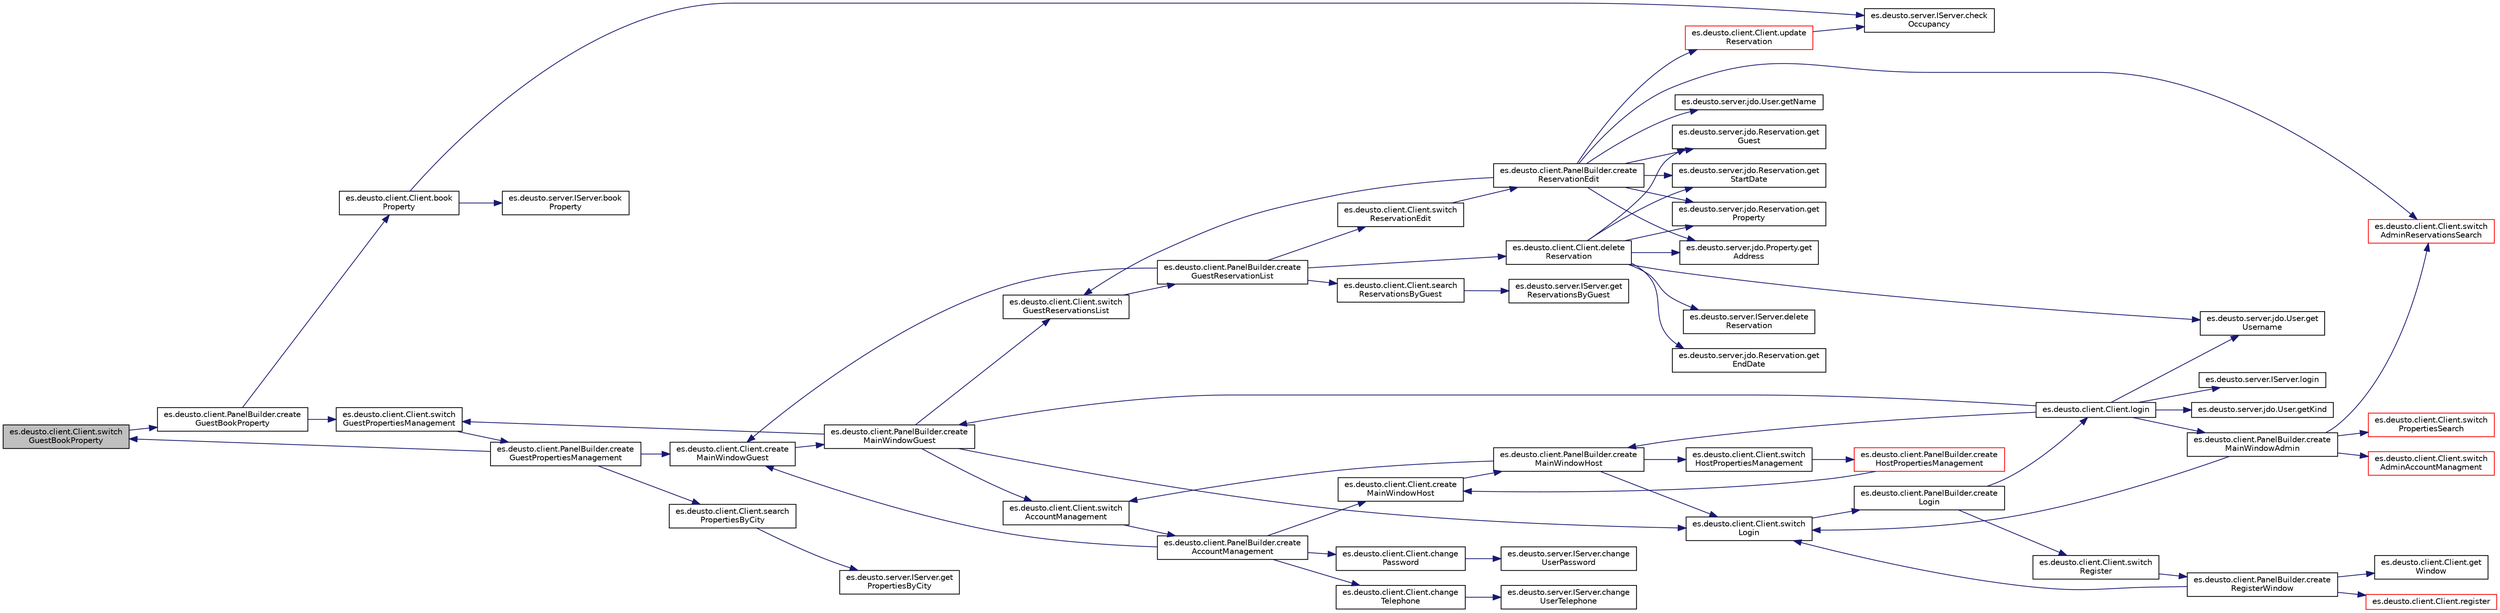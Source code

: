 digraph "es.deusto.client.Client.switchGuestBookProperty"
{
 // LATEX_PDF_SIZE
  edge [fontname="Helvetica",fontsize="10",labelfontname="Helvetica",labelfontsize="10"];
  node [fontname="Helvetica",fontsize="10",shape=record];
  rankdir="LR";
  Node1717 [label="es.deusto.client.Client.switch\lGuestBookProperty",height=0.2,width=0.4,color="black", fillcolor="grey75", style="filled", fontcolor="black",tooltip=" "];
  Node1717 -> Node1718 [color="midnightblue",fontsize="10",style="solid",fontname="Helvetica"];
  Node1718 [label="es.deusto.client.PanelBuilder.create\lGuestBookProperty",height=0.2,width=0.4,color="black", fillcolor="white", style="filled",URL="$classes_1_1deusto_1_1client_1_1_panel_builder.html#a0d6ae6821b7f28f9fffb0d570d6524af",tooltip=" "];
  Node1718 -> Node1719 [color="midnightblue",fontsize="10",style="solid",fontname="Helvetica"];
  Node1719 [label="es.deusto.client.Client.switch\lGuestPropertiesManagement",height=0.2,width=0.4,color="black", fillcolor="white", style="filled",URL="$classes_1_1deusto_1_1client_1_1_client.html#afd4978131a2d9f94f8a65f4fc2641235",tooltip=" "];
  Node1719 -> Node1720 [color="midnightblue",fontsize="10",style="solid",fontname="Helvetica"];
  Node1720 [label="es.deusto.client.PanelBuilder.create\lGuestPropertiesManagement",height=0.2,width=0.4,color="black", fillcolor="white", style="filled",URL="$classes_1_1deusto_1_1client_1_1_panel_builder.html#a25c2bcc9184c1c014c9daf5d81b89728",tooltip=" "];
  Node1720 -> Node1721 [color="midnightblue",fontsize="10",style="solid",fontname="Helvetica"];
  Node1721 [label="es.deusto.client.Client.search\lPropertiesByCity",height=0.2,width=0.4,color="black", fillcolor="white", style="filled",URL="$classes_1_1deusto_1_1client_1_1_client.html#a2d9b5c673ef56bd5662e8dd4a66d9fc6",tooltip=" "];
  Node1721 -> Node1722 [color="midnightblue",fontsize="10",style="solid",fontname="Helvetica"];
  Node1722 [label="es.deusto.server.IServer.get\lPropertiesByCity",height=0.2,width=0.4,color="black", fillcolor="white", style="filled",URL="$interfacees_1_1deusto_1_1server_1_1_i_server.html#a0790432014b61ed1a65b70c8065f3112",tooltip=" "];
  Node1720 -> Node1717 [color="midnightblue",fontsize="10",style="solid",fontname="Helvetica"];
  Node1720 -> Node1723 [color="midnightblue",fontsize="10",style="solid",fontname="Helvetica"];
  Node1723 [label="es.deusto.client.Client.create\lMainWindowGuest",height=0.2,width=0.4,color="black", fillcolor="white", style="filled",URL="$classes_1_1deusto_1_1client_1_1_client.html#ade35c639554c770d3c2494e98c8ecb5c",tooltip=" "];
  Node1723 -> Node1724 [color="midnightblue",fontsize="10",style="solid",fontname="Helvetica"];
  Node1724 [label="es.deusto.client.PanelBuilder.create\lMainWindowGuest",height=0.2,width=0.4,color="black", fillcolor="white", style="filled",URL="$classes_1_1deusto_1_1client_1_1_panel_builder.html#a8969744356db218b0c7ec2131856433d",tooltip=" "];
  Node1724 -> Node1719 [color="midnightblue",fontsize="10",style="solid",fontname="Helvetica"];
  Node1724 -> Node1725 [color="midnightblue",fontsize="10",style="solid",fontname="Helvetica"];
  Node1725 [label="es.deusto.client.Client.switch\lAccountManagement",height=0.2,width=0.4,color="black", fillcolor="white", style="filled",URL="$classes_1_1deusto_1_1client_1_1_client.html#af82d1b484aaaa288d5e6efc2723fa9bd",tooltip=" "];
  Node1725 -> Node1726 [color="midnightblue",fontsize="10",style="solid",fontname="Helvetica"];
  Node1726 [label="es.deusto.client.PanelBuilder.create\lAccountManagement",height=0.2,width=0.4,color="black", fillcolor="white", style="filled",URL="$classes_1_1deusto_1_1client_1_1_panel_builder.html#aa51d5dd53cd9147ffc99d4b9c5c3026d",tooltip=" "];
  Node1726 -> Node1723 [color="midnightblue",fontsize="10",style="solid",fontname="Helvetica"];
  Node1726 -> Node1727 [color="midnightblue",fontsize="10",style="solid",fontname="Helvetica"];
  Node1727 [label="es.deusto.client.Client.create\lMainWindowHost",height=0.2,width=0.4,color="black", fillcolor="white", style="filled",URL="$classes_1_1deusto_1_1client_1_1_client.html#afd0e78bff5570acbd1f8b06893d3a078",tooltip=" "];
  Node1727 -> Node1728 [color="midnightblue",fontsize="10",style="solid",fontname="Helvetica"];
  Node1728 [label="es.deusto.client.PanelBuilder.create\lMainWindowHost",height=0.2,width=0.4,color="black", fillcolor="white", style="filled",URL="$classes_1_1deusto_1_1client_1_1_panel_builder.html#a0d8f1d6c73010786f5b1765fdc490e4b",tooltip=" "];
  Node1728 -> Node1729 [color="midnightblue",fontsize="10",style="solid",fontname="Helvetica"];
  Node1729 [label="es.deusto.client.Client.switch\lHostPropertiesManagement",height=0.2,width=0.4,color="black", fillcolor="white", style="filled",URL="$classes_1_1deusto_1_1client_1_1_client.html#a19e2021b8e93a30af971bfd07c2a8507",tooltip=" "];
  Node1729 -> Node1730 [color="midnightblue",fontsize="10",style="solid",fontname="Helvetica"];
  Node1730 [label="es.deusto.client.PanelBuilder.create\lHostPropertiesManagement",height=0.2,width=0.4,color="red", fillcolor="white", style="filled",URL="$classes_1_1deusto_1_1client_1_1_panel_builder.html#a163a405546ee36aa7ce547c754b17844",tooltip=" "];
  Node1730 -> Node1727 [color="midnightblue",fontsize="10",style="solid",fontname="Helvetica"];
  Node1728 -> Node1725 [color="midnightblue",fontsize="10",style="solid",fontname="Helvetica"];
  Node1728 -> Node1784 [color="midnightblue",fontsize="10",style="solid",fontname="Helvetica"];
  Node1784 [label="es.deusto.client.Client.switch\lLogin",height=0.2,width=0.4,color="black", fillcolor="white", style="filled",URL="$classes_1_1deusto_1_1client_1_1_client.html#a3649bfd0f4c5465aa12412473082b4a7",tooltip=" "];
  Node1784 -> Node1785 [color="midnightblue",fontsize="10",style="solid",fontname="Helvetica"];
  Node1785 [label="es.deusto.client.PanelBuilder.create\lLogin",height=0.2,width=0.4,color="black", fillcolor="white", style="filled",URL="$classes_1_1deusto_1_1client_1_1_panel_builder.html#a1922794e0ef78f689031499da33f495b",tooltip=" "];
  Node1785 -> Node1786 [color="midnightblue",fontsize="10",style="solid",fontname="Helvetica"];
  Node1786 [label="es.deusto.client.Client.login",height=0.2,width=0.4,color="black", fillcolor="white", style="filled",URL="$classes_1_1deusto_1_1client_1_1_client.html#a5c063d0b51ad320c92aa4d2525d67249",tooltip=" "];
  Node1786 -> Node1787 [color="midnightblue",fontsize="10",style="solid",fontname="Helvetica"];
  Node1787 [label="es.deusto.server.IServer.login",height=0.2,width=0.4,color="black", fillcolor="white", style="filled",URL="$interfacees_1_1deusto_1_1server_1_1_i_server.html#aa89ccd6b34a4dd2bfbd0890b6e5f415b",tooltip=" "];
  Node1786 -> Node1758 [color="midnightblue",fontsize="10",style="solid",fontname="Helvetica"];
  Node1758 [label="es.deusto.server.jdo.User.getKind",height=0.2,width=0.4,color="black", fillcolor="white", style="filled",URL="$classes_1_1deusto_1_1server_1_1jdo_1_1_user.html#a2b769384f6af11b3364933e0843944ed",tooltip=" "];
  Node1786 -> Node1745 [color="midnightblue",fontsize="10",style="solid",fontname="Helvetica"];
  Node1745 [label="es.deusto.client.PanelBuilder.create\lMainWindowAdmin",height=0.2,width=0.4,color="black", fillcolor="white", style="filled",URL="$classes_1_1deusto_1_1client_1_1_panel_builder.html#a32b7942177958f07263535d6d255556b",tooltip=" "];
  Node1745 -> Node1742 [color="midnightblue",fontsize="10",style="solid",fontname="Helvetica"];
  Node1742 [label="es.deusto.client.Client.switch\lPropertiesSearch",height=0.2,width=0.4,color="red", fillcolor="white", style="filled",URL="$classes_1_1deusto_1_1client_1_1_client.html#af87b7fcbe691ef0a31dbc6849a037415",tooltip=" "];
  Node1745 -> Node1746 [color="midnightblue",fontsize="10",style="solid",fontname="Helvetica"];
  Node1746 [label="es.deusto.client.Client.switch\lAdminAccountManagment",height=0.2,width=0.4,color="red", fillcolor="white", style="filled",URL="$classes_1_1deusto_1_1client_1_1_client.html#a2f806363c591a46a42ca419df7ce4ef0",tooltip=" "];
  Node1745 -> Node1765 [color="midnightblue",fontsize="10",style="solid",fontname="Helvetica"];
  Node1765 [label="es.deusto.client.Client.switch\lAdminReservationsSearch",height=0.2,width=0.4,color="red", fillcolor="white", style="filled",URL="$classes_1_1deusto_1_1client_1_1_client.html#a64110a92c5026cc2c23c1989d86164fd",tooltip=" "];
  Node1745 -> Node1784 [color="midnightblue",fontsize="10",style="solid",fontname="Helvetica"];
  Node1786 -> Node1752 [color="midnightblue",fontsize="10",style="solid",fontname="Helvetica"];
  Node1752 [label="es.deusto.server.jdo.User.get\lUsername",height=0.2,width=0.4,color="black", fillcolor="white", style="filled",URL="$classes_1_1deusto_1_1server_1_1jdo_1_1_user.html#a40c65b004382179a33a463bcbb950dd3",tooltip=" "];
  Node1786 -> Node1728 [color="midnightblue",fontsize="10",style="solid",fontname="Helvetica"];
  Node1786 -> Node1724 [color="midnightblue",fontsize="10",style="solid",fontname="Helvetica"];
  Node1785 -> Node1788 [color="midnightblue",fontsize="10",style="solid",fontname="Helvetica"];
  Node1788 [label="es.deusto.client.Client.switch\lRegister",height=0.2,width=0.4,color="black", fillcolor="white", style="filled",URL="$classes_1_1deusto_1_1client_1_1_client.html#a4d905b598ea8ff38f06e9a12b81dcab2",tooltip=" "];
  Node1788 -> Node1789 [color="midnightblue",fontsize="10",style="solid",fontname="Helvetica"];
  Node1789 [label="es.deusto.client.PanelBuilder.create\lRegisterWindow",height=0.2,width=0.4,color="black", fillcolor="white", style="filled",URL="$classes_1_1deusto_1_1client_1_1_panel_builder.html#abb0748521d51c1dcdcdd548f487ef72b",tooltip=" "];
  Node1789 -> Node1784 [color="midnightblue",fontsize="10",style="solid",fontname="Helvetica"];
  Node1789 -> Node1790 [color="midnightblue",fontsize="10",style="solid",fontname="Helvetica"];
  Node1790 [label="es.deusto.client.Client.register",height=0.2,width=0.4,color="red", fillcolor="white", style="filled",URL="$classes_1_1deusto_1_1client_1_1_client.html#a599907253036c996135e9746eb52720d",tooltip=" "];
  Node1789 -> Node1763 [color="midnightblue",fontsize="10",style="solid",fontname="Helvetica"];
  Node1763 [label="es.deusto.client.Client.get\lWindow",height=0.2,width=0.4,color="black", fillcolor="white", style="filled",URL="$classes_1_1deusto_1_1client_1_1_client.html#aa8a6979cc8ca9cf6cdc84471dca759c7",tooltip=" "];
  Node1726 -> Node1799 [color="midnightblue",fontsize="10",style="solid",fontname="Helvetica"];
  Node1799 [label="es.deusto.client.Client.change\lPassword",height=0.2,width=0.4,color="black", fillcolor="white", style="filled",URL="$classes_1_1deusto_1_1client_1_1_client.html#a7740d0de7d7660d4fe79b77e7b8e97a4",tooltip=" "];
  Node1799 -> Node1800 [color="midnightblue",fontsize="10",style="solid",fontname="Helvetica"];
  Node1800 [label="es.deusto.server.IServer.change\lUserPassword",height=0.2,width=0.4,color="black", fillcolor="white", style="filled",URL="$interfacees_1_1deusto_1_1server_1_1_i_server.html#a16bc081b87078110542578ffb7943fe4",tooltip=" "];
  Node1726 -> Node1801 [color="midnightblue",fontsize="10",style="solid",fontname="Helvetica"];
  Node1801 [label="es.deusto.client.Client.change\lTelephone",height=0.2,width=0.4,color="black", fillcolor="white", style="filled",URL="$classes_1_1deusto_1_1client_1_1_client.html#a6b96887d5043449dbb447031ab8c7c78",tooltip=" "];
  Node1801 -> Node1802 [color="midnightblue",fontsize="10",style="solid",fontname="Helvetica"];
  Node1802 [label="es.deusto.server.IServer.change\lUserTelephone",height=0.2,width=0.4,color="black", fillcolor="white", style="filled",URL="$interfacees_1_1deusto_1_1server_1_1_i_server.html#adb55ca52a8379492ff95680e8ac55019",tooltip=" "];
  Node1724 -> Node1777 [color="midnightblue",fontsize="10",style="solid",fontname="Helvetica"];
  Node1777 [label="es.deusto.client.Client.switch\lGuestReservationsList",height=0.2,width=0.4,color="black", fillcolor="white", style="filled",URL="$classes_1_1deusto_1_1client_1_1_client.html#abe4b00051f82e6fcf26c236b711cdf15",tooltip=" "];
  Node1777 -> Node1778 [color="midnightblue",fontsize="10",style="solid",fontname="Helvetica"];
  Node1778 [label="es.deusto.client.PanelBuilder.create\lGuestReservationList",height=0.2,width=0.4,color="black", fillcolor="white", style="filled",URL="$classes_1_1deusto_1_1client_1_1_panel_builder.html#a49dcd798d35c7b9b9c05e1353133afe1",tooltip=" "];
  Node1778 -> Node1779 [color="midnightblue",fontsize="10",style="solid",fontname="Helvetica"];
  Node1779 [label="es.deusto.client.Client.search\lReservationsByGuest",height=0.2,width=0.4,color="black", fillcolor="white", style="filled",URL="$classes_1_1deusto_1_1client_1_1_client.html#a15eb47a39952fc424ab92620ed8f544c",tooltip=" "];
  Node1779 -> Node1780 [color="midnightblue",fontsize="10",style="solid",fontname="Helvetica"];
  Node1780 [label="es.deusto.server.IServer.get\lReservationsByGuest",height=0.2,width=0.4,color="black", fillcolor="white", style="filled",URL="$interfacees_1_1deusto_1_1server_1_1_i_server.html#a21f866c368fc268a18c33408f693d665",tooltip=" "];
  Node1778 -> Node1769 [color="midnightblue",fontsize="10",style="solid",fontname="Helvetica"];
  Node1769 [label="es.deusto.client.Client.delete\lReservation",height=0.2,width=0.4,color="black", fillcolor="white", style="filled",URL="$classes_1_1deusto_1_1client_1_1_client.html#a4cc2595986dac153bfdca8c59fcffdf7",tooltip=" "];
  Node1769 -> Node1770 [color="midnightblue",fontsize="10",style="solid",fontname="Helvetica"];
  Node1770 [label="es.deusto.server.IServer.delete\lReservation",height=0.2,width=0.4,color="black", fillcolor="white", style="filled",URL="$interfacees_1_1deusto_1_1server_1_1_i_server.html#aa2fa87abed70500d4debb14aefe2580d",tooltip=" "];
  Node1769 -> Node1771 [color="midnightblue",fontsize="10",style="solid",fontname="Helvetica"];
  Node1771 [label="es.deusto.server.jdo.Reservation.get\lProperty",height=0.2,width=0.4,color="black", fillcolor="white", style="filled",URL="$classes_1_1deusto_1_1server_1_1jdo_1_1_reservation.html#ad6ba1913be0e45a818ca41e036019def",tooltip=" "];
  Node1769 -> Node1735 [color="midnightblue",fontsize="10",style="solid",fontname="Helvetica"];
  Node1735 [label="es.deusto.server.jdo.Property.get\lAddress",height=0.2,width=0.4,color="black", fillcolor="white", style="filled",URL="$classes_1_1deusto_1_1server_1_1jdo_1_1_property.html#a4a9554abeb32ae08e921626a37957743",tooltip=" "];
  Node1769 -> Node1772 [color="midnightblue",fontsize="10",style="solid",fontname="Helvetica"];
  Node1772 [label="es.deusto.server.jdo.Reservation.get\lGuest",height=0.2,width=0.4,color="black", fillcolor="white", style="filled",URL="$classes_1_1deusto_1_1server_1_1jdo_1_1_reservation.html#af9f20413df2d9da577f3411ac7496f86",tooltip=" "];
  Node1769 -> Node1752 [color="midnightblue",fontsize="10",style="solid",fontname="Helvetica"];
  Node1769 -> Node1773 [color="midnightblue",fontsize="10",style="solid",fontname="Helvetica"];
  Node1773 [label="es.deusto.server.jdo.Reservation.get\lStartDate",height=0.2,width=0.4,color="black", fillcolor="white", style="filled",URL="$classes_1_1deusto_1_1server_1_1jdo_1_1_reservation.html#ac14e287d27d6de58711ae33704fbb256",tooltip=" "];
  Node1769 -> Node1774 [color="midnightblue",fontsize="10",style="solid",fontname="Helvetica"];
  Node1774 [label="es.deusto.server.jdo.Reservation.get\lEndDate",height=0.2,width=0.4,color="black", fillcolor="white", style="filled",URL="$classes_1_1deusto_1_1server_1_1jdo_1_1_reservation.html#a88ce1e14be519e38eafc9b7c2a7f48d3",tooltip=" "];
  Node1778 -> Node1775 [color="midnightblue",fontsize="10",style="solid",fontname="Helvetica"];
  Node1775 [label="es.deusto.client.Client.switch\lReservationEdit",height=0.2,width=0.4,color="black", fillcolor="white", style="filled",URL="$classes_1_1deusto_1_1client_1_1_client.html#a0f4f5c060e44c9d9d6ed08b652612b13",tooltip=" "];
  Node1775 -> Node1776 [color="midnightblue",fontsize="10",style="solid",fontname="Helvetica"];
  Node1776 [label="es.deusto.client.PanelBuilder.create\lReservationEdit",height=0.2,width=0.4,color="black", fillcolor="white", style="filled",URL="$classes_1_1deusto_1_1client_1_1_panel_builder.html#a7c3b05bd40288bf45dc318f9f26a0377",tooltip=" "];
  Node1776 -> Node1771 [color="midnightblue",fontsize="10",style="solid",fontname="Helvetica"];
  Node1776 -> Node1735 [color="midnightblue",fontsize="10",style="solid",fontname="Helvetica"];
  Node1776 -> Node1772 [color="midnightblue",fontsize="10",style="solid",fontname="Helvetica"];
  Node1776 -> Node1755 [color="midnightblue",fontsize="10",style="solid",fontname="Helvetica"];
  Node1755 [label="es.deusto.server.jdo.User.getName",height=0.2,width=0.4,color="black", fillcolor="white", style="filled",URL="$classes_1_1deusto_1_1server_1_1jdo_1_1_user.html#ae241c2d5fbef940165041c82dc00edad",tooltip=" "];
  Node1776 -> Node1765 [color="midnightblue",fontsize="10",style="solid",fontname="Helvetica"];
  Node1776 -> Node1777 [color="midnightblue",fontsize="10",style="solid",fontname="Helvetica"];
  Node1776 -> Node1781 [color="midnightblue",fontsize="10",style="solid",fontname="Helvetica"];
  Node1781 [label="es.deusto.client.Client.update\lReservation",height=0.2,width=0.4,color="red", fillcolor="white", style="filled",URL="$classes_1_1deusto_1_1client_1_1_client.html#ac781efe66a63d8f6395b696a314c493b",tooltip=" "];
  Node1781 -> Node1782 [color="midnightblue",fontsize="10",style="solid",fontname="Helvetica"];
  Node1782 [label="es.deusto.server.IServer.check\lOccupancy",height=0.2,width=0.4,color="black", fillcolor="white", style="filled",URL="$interfacees_1_1deusto_1_1server_1_1_i_server.html#ab35ccae2e60c045856735dd2fce4813f",tooltip=" "];
  Node1776 -> Node1773 [color="midnightblue",fontsize="10",style="solid",fontname="Helvetica"];
  Node1778 -> Node1723 [color="midnightblue",fontsize="10",style="solid",fontname="Helvetica"];
  Node1724 -> Node1784 [color="midnightblue",fontsize="10",style="solid",fontname="Helvetica"];
  Node1718 -> Node1803 [color="midnightblue",fontsize="10",style="solid",fontname="Helvetica"];
  Node1803 [label="es.deusto.client.Client.book\lProperty",height=0.2,width=0.4,color="black", fillcolor="white", style="filled",URL="$classes_1_1deusto_1_1client_1_1_client.html#a692ed6b982cb75a8ca8842ccb388fd07",tooltip=" "];
  Node1803 -> Node1782 [color="midnightblue",fontsize="10",style="solid",fontname="Helvetica"];
  Node1803 -> Node1804 [color="midnightblue",fontsize="10",style="solid",fontname="Helvetica"];
  Node1804 [label="es.deusto.server.IServer.book\lProperty",height=0.2,width=0.4,color="black", fillcolor="white", style="filled",URL="$interfacees_1_1deusto_1_1server_1_1_i_server.html#a6cafae59200c047edb4ed6dae0f871ec",tooltip=" "];
}
